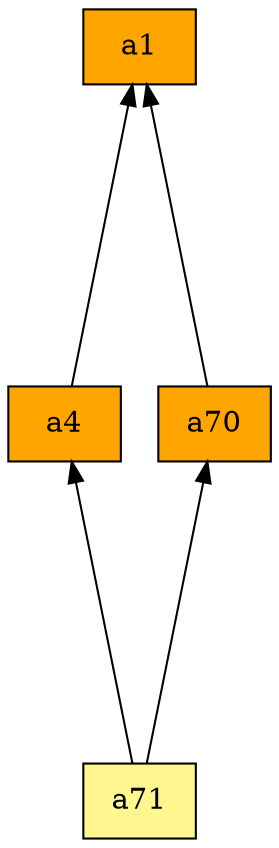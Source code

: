 digraph G {
rankdir=BT;ranksep="2.0";
"a1" [shape=record,fillcolor=orange,style=filled,label="{a1}"];
"a71" [shape=record,fillcolor=khaki1,style=filled,label="{a71}"];
"a4" [shape=record,fillcolor=orange,style=filled,label="{a4}"];
"a70" [shape=record,fillcolor=orange,style=filled,label="{a70}"];
"a71" -> "a4"
"a71" -> "a70"
"a4" -> "a1"
"a70" -> "a1"
}